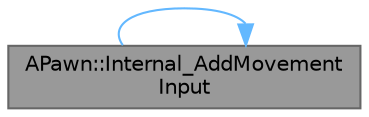 digraph "APawn::Internal_AddMovementInput"
{
 // INTERACTIVE_SVG=YES
 // LATEX_PDF_SIZE
  bgcolor="transparent";
  edge [fontname=Helvetica,fontsize=10,labelfontname=Helvetica,labelfontsize=10];
  node [fontname=Helvetica,fontsize=10,shape=box,height=0.2,width=0.4];
  rankdir="LR";
  Node1 [id="Node000001",label="APawn::Internal_AddMovement\lInput",height=0.2,width=0.4,color="gray40", fillcolor="grey60", style="filled", fontcolor="black",tooltip="Internal function meant for use only within Pawn or by a PawnMovementComponent."];
  Node1 -> Node1 [id="edge1_Node000001_Node000001",color="steelblue1",style="solid",tooltip=" "];
}
